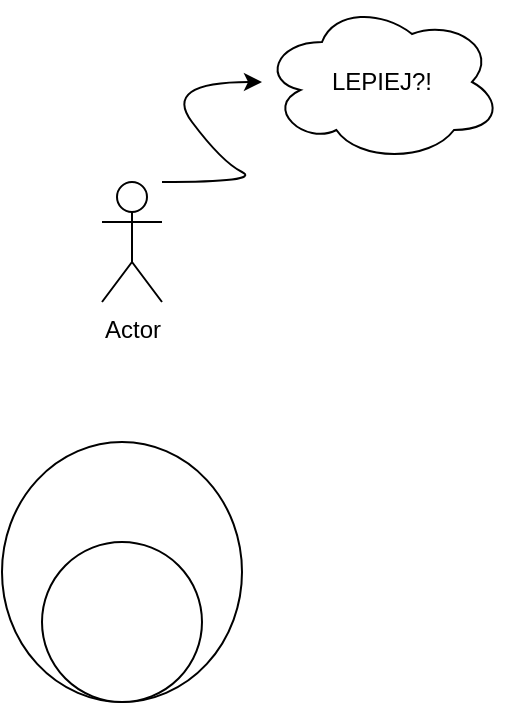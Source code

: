 <mxfile version="22.1.19" type="github">
  <diagram name="Strona-1" id="OWfrnh7oPgvm-ASMGF7Z">
    <mxGraphModel dx="2066" dy="1111" grid="1" gridSize="10" guides="1" tooltips="1" connect="1" arrows="1" fold="1" page="1" pageScale="1" pageWidth="827" pageHeight="1169" math="0" shadow="0">
      <root>
        <mxCell id="0" />
        <mxCell id="1" parent="0" />
        <mxCell id="RRJ-0rEyEXJniS1Wb9yL-1" value="Actor" style="shape=umlActor;verticalLabelPosition=bottom;verticalAlign=top;html=1;outlineConnect=0;" parent="1" vertex="1">
          <mxGeometry x="400" y="350" width="30" height="60" as="geometry" />
        </mxCell>
        <mxCell id="RcXRfXdAoJg8GextTBy4-1" value="LEPIEJ?!" style="ellipse;shape=cloud;whiteSpace=wrap;html=1;" parent="1" vertex="1">
          <mxGeometry x="480" y="260" width="120" height="80" as="geometry" />
        </mxCell>
        <mxCell id="RcXRfXdAoJg8GextTBy4-2" value="" style="curved=1;endArrow=classic;html=1;rounded=0;" parent="1" edge="1">
          <mxGeometry width="50" height="50" relative="1" as="geometry">
            <mxPoint x="430" y="350" as="sourcePoint" />
            <mxPoint x="480" y="300" as="targetPoint" />
            <Array as="points">
              <mxPoint x="480" y="350" />
              <mxPoint x="460" y="340" />
              <mxPoint x="430" y="300" />
            </Array>
          </mxGeometry>
        </mxCell>
        <mxCell id="SAOkk1TWYBGo5hr0RscF-1" value="" style="ellipse;whiteSpace=wrap;html=1;" vertex="1" parent="1">
          <mxGeometry x="350" y="480" width="120" height="130" as="geometry" />
        </mxCell>
        <mxCell id="SAOkk1TWYBGo5hr0RscF-2" value="" style="ellipse;whiteSpace=wrap;html=1;aspect=fixed;" vertex="1" parent="1">
          <mxGeometry x="370" y="530" width="80" height="80" as="geometry" />
        </mxCell>
      </root>
    </mxGraphModel>
  </diagram>
</mxfile>
